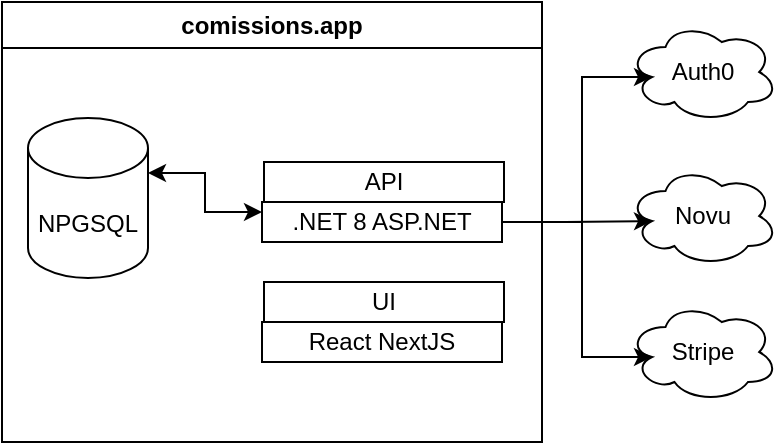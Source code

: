 <mxfile version="22.1.2" type="device">
  <diagram name="Page-1" id="JpjQ_aS7q1FhBQwQmMJn">
    <mxGraphModel dx="1434" dy="838" grid="1" gridSize="10" guides="1" tooltips="1" connect="1" arrows="1" fold="1" page="1" pageScale="1" pageWidth="850" pageHeight="1100" math="0" shadow="0">
      <root>
        <mxCell id="0" />
        <mxCell id="1" parent="0" />
        <mxCell id="RHmSW2tqYuRQQK1HVGpt-1" value="comissions.app" style="swimlane;whiteSpace=wrap;html=1;" vertex="1" parent="1">
          <mxGeometry x="70" y="210" width="270" height="220" as="geometry" />
        </mxCell>
        <mxCell id="RHmSW2tqYuRQQK1HVGpt-2" value="API" style="rounded=0;whiteSpace=wrap;html=1;" vertex="1" parent="RHmSW2tqYuRQQK1HVGpt-1">
          <mxGeometry x="131" y="80" width="120" height="20" as="geometry" />
        </mxCell>
        <mxCell id="RHmSW2tqYuRQQK1HVGpt-3" value=".NET 8 ASP.NET" style="rounded=0;whiteSpace=wrap;html=1;" vertex="1" parent="RHmSW2tqYuRQQK1HVGpt-1">
          <mxGeometry x="130" y="100" width="120" height="20" as="geometry" />
        </mxCell>
        <mxCell id="RHmSW2tqYuRQQK1HVGpt-4" value="UI" style="rounded=0;whiteSpace=wrap;html=1;" vertex="1" parent="RHmSW2tqYuRQQK1HVGpt-1">
          <mxGeometry x="131" y="140" width="120" height="20" as="geometry" />
        </mxCell>
        <mxCell id="RHmSW2tqYuRQQK1HVGpt-5" value="React NextJS" style="rounded=0;whiteSpace=wrap;html=1;" vertex="1" parent="RHmSW2tqYuRQQK1HVGpt-1">
          <mxGeometry x="130" y="160" width="120" height="20" as="geometry" />
        </mxCell>
        <mxCell id="RHmSW2tqYuRQQK1HVGpt-6" value="NPGSQL" style="shape=cylinder3;whiteSpace=wrap;html=1;boundedLbl=1;backgroundOutline=1;size=15;" vertex="1" parent="RHmSW2tqYuRQQK1HVGpt-1">
          <mxGeometry x="13" y="58" width="60" height="80" as="geometry" />
        </mxCell>
        <mxCell id="RHmSW2tqYuRQQK1HVGpt-7" style="edgeStyle=orthogonalEdgeStyle;rounded=0;orthogonalLoop=1;jettySize=auto;html=1;exitX=0;exitY=0.25;exitDx=0;exitDy=0;entryX=1;entryY=0;entryDx=0;entryDy=27.5;entryPerimeter=0;startArrow=classic;startFill=1;" edge="1" parent="RHmSW2tqYuRQQK1HVGpt-1" source="RHmSW2tqYuRQQK1HVGpt-3" target="RHmSW2tqYuRQQK1HVGpt-6">
          <mxGeometry relative="1" as="geometry" />
        </mxCell>
        <mxCell id="RHmSW2tqYuRQQK1HVGpt-8" value="Auth0" style="ellipse;shape=cloud;whiteSpace=wrap;html=1;" vertex="1" parent="1">
          <mxGeometry x="383" y="220" width="75" height="50" as="geometry" />
        </mxCell>
        <mxCell id="RHmSW2tqYuRQQK1HVGpt-9" value="Novu" style="ellipse;shape=cloud;whiteSpace=wrap;html=1;" vertex="1" parent="1">
          <mxGeometry x="383" y="292" width="75" height="50" as="geometry" />
        </mxCell>
        <mxCell id="RHmSW2tqYuRQQK1HVGpt-10" value="Stripe" style="ellipse;shape=cloud;whiteSpace=wrap;html=1;" vertex="1" parent="1">
          <mxGeometry x="383" y="360" width="75" height="50" as="geometry" />
        </mxCell>
        <mxCell id="RHmSW2tqYuRQQK1HVGpt-11" style="edgeStyle=orthogonalEdgeStyle;rounded=0;orthogonalLoop=1;jettySize=auto;html=1;exitX=1;exitY=0.5;exitDx=0;exitDy=0;entryX=0.16;entryY=0.55;entryDx=0;entryDy=0;entryPerimeter=0;" edge="1" parent="1" source="RHmSW2tqYuRQQK1HVGpt-3" target="RHmSW2tqYuRQQK1HVGpt-8">
          <mxGeometry relative="1" as="geometry">
            <Array as="points">
              <mxPoint x="360" y="320" />
              <mxPoint x="360" y="248" />
            </Array>
          </mxGeometry>
        </mxCell>
        <mxCell id="RHmSW2tqYuRQQK1HVGpt-12" style="edgeStyle=orthogonalEdgeStyle;rounded=0;orthogonalLoop=1;jettySize=auto;html=1;exitX=1;exitY=0.5;exitDx=0;exitDy=0;entryX=0.16;entryY=0.55;entryDx=0;entryDy=0;entryPerimeter=0;" edge="1" parent="1" source="RHmSW2tqYuRQQK1HVGpt-3" target="RHmSW2tqYuRQQK1HVGpt-9">
          <mxGeometry relative="1" as="geometry" />
        </mxCell>
        <mxCell id="RHmSW2tqYuRQQK1HVGpt-13" style="edgeStyle=orthogonalEdgeStyle;rounded=0;orthogonalLoop=1;jettySize=auto;html=1;exitX=1;exitY=0.5;exitDx=0;exitDy=0;entryX=0.16;entryY=0.55;entryDx=0;entryDy=0;entryPerimeter=0;" edge="1" parent="1" source="RHmSW2tqYuRQQK1HVGpt-3" target="RHmSW2tqYuRQQK1HVGpt-10">
          <mxGeometry relative="1" as="geometry">
            <Array as="points">
              <mxPoint x="360" y="320" />
              <mxPoint x="360" y="388" />
            </Array>
          </mxGeometry>
        </mxCell>
      </root>
    </mxGraphModel>
  </diagram>
</mxfile>
